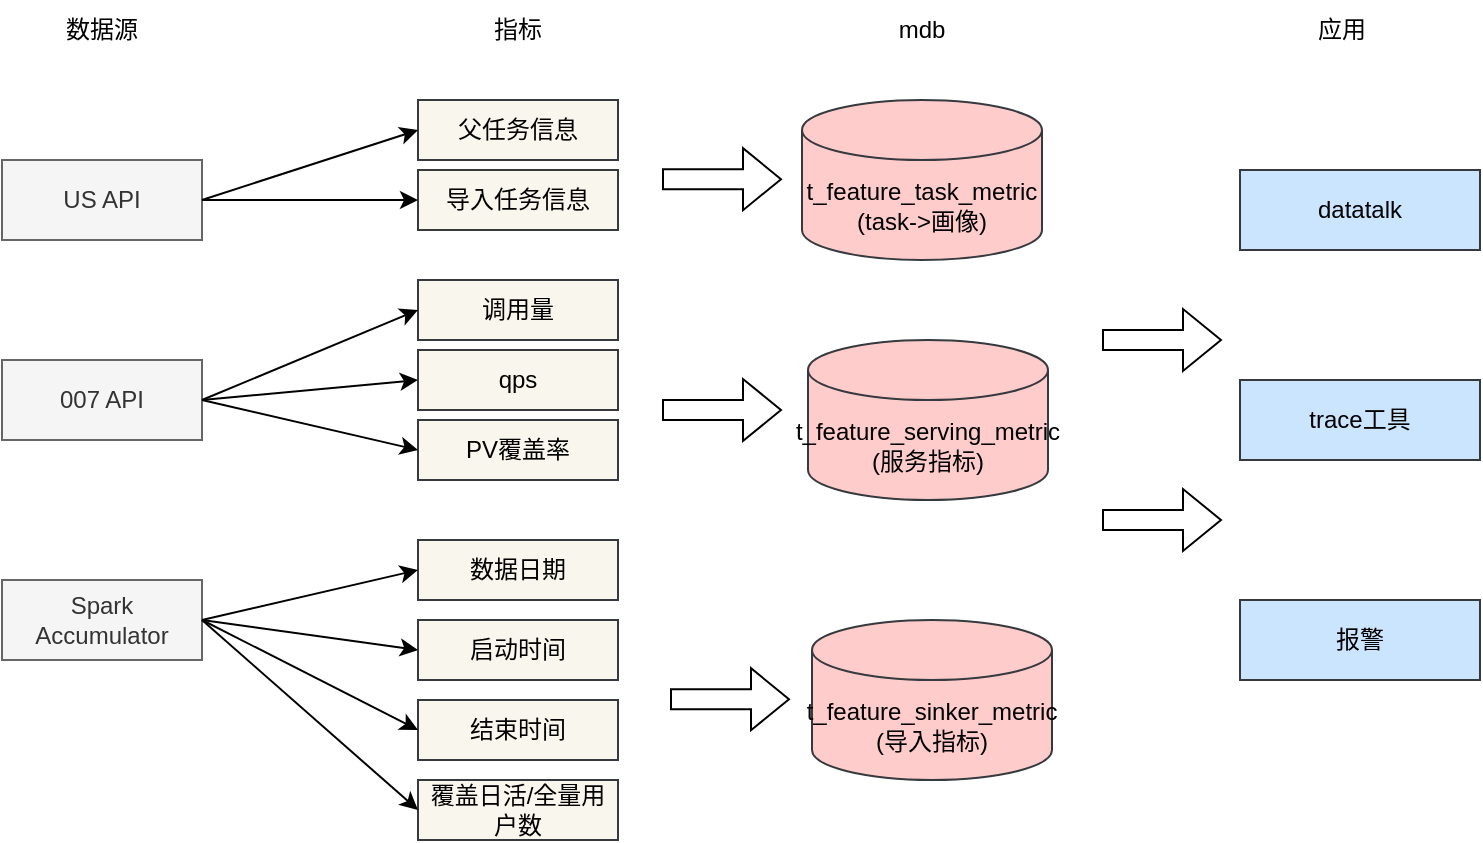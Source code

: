 <mxfile version="20.6.2" type="github">
  <diagram id="jmeEmhfH7iUx4JLUc-kk" name="第 1 页">
    <mxGraphModel dx="990" dy="647" grid="1" gridSize="10" guides="1" tooltips="1" connect="1" arrows="1" fold="1" page="1" pageScale="1" pageWidth="827" pageHeight="1169" math="0" shadow="0">
      <root>
        <mxCell id="0" />
        <mxCell id="1" parent="0" />
        <mxCell id="z4WP8-rPVsqNJwnUWpFT-1" value="数据源" style="text;html=1;strokeColor=none;fillColor=none;align=center;verticalAlign=middle;whiteSpace=wrap;rounded=0;" vertex="1" parent="1">
          <mxGeometry x="90" y="220" width="80" height="30" as="geometry" />
        </mxCell>
        <mxCell id="z4WP8-rPVsqNJwnUWpFT-2" value="US API" style="rounded=0;whiteSpace=wrap;html=1;fillColor=#f5f5f5;fontColor=#333333;strokeColor=#666666;" vertex="1" parent="1">
          <mxGeometry x="80" y="300" width="100" height="40" as="geometry" />
        </mxCell>
        <mxCell id="z4WP8-rPVsqNJwnUWpFT-3" value="007 API" style="rounded=0;whiteSpace=wrap;html=1;fillColor=#f5f5f5;fontColor=#333333;strokeColor=#666666;" vertex="1" parent="1">
          <mxGeometry x="80" y="400" width="100" height="40" as="geometry" />
        </mxCell>
        <mxCell id="z4WP8-rPVsqNJwnUWpFT-4" value="Spark Accumulator" style="rounded=0;whiteSpace=wrap;html=1;fillColor=#f5f5f5;fontColor=#333333;strokeColor=#666666;" vertex="1" parent="1">
          <mxGeometry x="80" y="510" width="100" height="40" as="geometry" />
        </mxCell>
        <mxCell id="z4WP8-rPVsqNJwnUWpFT-5" value="指标" style="text;html=1;strokeColor=none;fillColor=none;align=center;verticalAlign=middle;whiteSpace=wrap;rounded=0;" vertex="1" parent="1">
          <mxGeometry x="298" y="220" width="80" height="30" as="geometry" />
        </mxCell>
        <mxCell id="z4WP8-rPVsqNJwnUWpFT-6" value="mdb" style="text;html=1;strokeColor=none;fillColor=none;align=center;verticalAlign=middle;whiteSpace=wrap;rounded=0;" vertex="1" parent="1">
          <mxGeometry x="500" y="220" width="80" height="30" as="geometry" />
        </mxCell>
        <mxCell id="z4WP8-rPVsqNJwnUWpFT-7" value="t_feature_task_metric&lt;br&gt;(task-&amp;gt;画像)" style="shape=cylinder3;whiteSpace=wrap;html=1;boundedLbl=1;backgroundOutline=1;size=15;fillColor=#ffcccc;strokeColor=#36393d;" vertex="1" parent="1">
          <mxGeometry x="480" y="270" width="120" height="80" as="geometry" />
        </mxCell>
        <mxCell id="z4WP8-rPVsqNJwnUWpFT-9" value="父任务信息" style="rounded=0;whiteSpace=wrap;html=1;fillColor=#f9f7ed;strokeColor=#36393d;" vertex="1" parent="1">
          <mxGeometry x="288" y="270" width="100" height="30" as="geometry" />
        </mxCell>
        <mxCell id="z4WP8-rPVsqNJwnUWpFT-10" value="调用量" style="rounded=0;whiteSpace=wrap;html=1;fillColor=#f9f7ed;strokeColor=#36393d;" vertex="1" parent="1">
          <mxGeometry x="288" y="360" width="100" height="30" as="geometry" />
        </mxCell>
        <mxCell id="z4WP8-rPVsqNJwnUWpFT-11" value="qps" style="rounded=0;whiteSpace=wrap;html=1;fillColor=#f9f7ed;strokeColor=#36393d;" vertex="1" parent="1">
          <mxGeometry x="288" y="395" width="100" height="30" as="geometry" />
        </mxCell>
        <mxCell id="z4WP8-rPVsqNJwnUWpFT-12" value="PV覆盖率" style="rounded=0;whiteSpace=wrap;html=1;fillColor=#f9f7ed;strokeColor=#36393d;" vertex="1" parent="1">
          <mxGeometry x="288" y="430" width="100" height="30" as="geometry" />
        </mxCell>
        <mxCell id="z4WP8-rPVsqNJwnUWpFT-13" value="数据日期" style="rounded=0;whiteSpace=wrap;html=1;fillColor=#f9f7ed;strokeColor=#36393d;" vertex="1" parent="1">
          <mxGeometry x="288" y="490" width="100" height="30" as="geometry" />
        </mxCell>
        <mxCell id="z4WP8-rPVsqNJwnUWpFT-14" value="启动时间" style="rounded=0;whiteSpace=wrap;html=1;fillColor=#f9f7ed;strokeColor=#36393d;" vertex="1" parent="1">
          <mxGeometry x="288" y="530" width="100" height="30" as="geometry" />
        </mxCell>
        <mxCell id="z4WP8-rPVsqNJwnUWpFT-15" value="结束时间" style="rounded=0;whiteSpace=wrap;html=1;fillColor=#f9f7ed;strokeColor=#36393d;" vertex="1" parent="1">
          <mxGeometry x="288" y="570" width="100" height="30" as="geometry" />
        </mxCell>
        <mxCell id="z4WP8-rPVsqNJwnUWpFT-16" value="覆盖日活/全量用户数" style="rounded=0;whiteSpace=wrap;html=1;fillColor=#f9f7ed;strokeColor=#36393d;" vertex="1" parent="1">
          <mxGeometry x="288" y="610" width="100" height="30" as="geometry" />
        </mxCell>
        <mxCell id="z4WP8-rPVsqNJwnUWpFT-17" value="" style="endArrow=classic;html=1;rounded=0;entryX=0;entryY=0.5;entryDx=0;entryDy=0;exitX=1;exitY=0.5;exitDx=0;exitDy=0;" edge="1" parent="1" source="z4WP8-rPVsqNJwnUWpFT-2" target="z4WP8-rPVsqNJwnUWpFT-9">
          <mxGeometry width="50" height="50" relative="1" as="geometry">
            <mxPoint x="200" y="390" as="sourcePoint" />
            <mxPoint x="250" y="340" as="targetPoint" />
          </mxGeometry>
        </mxCell>
        <mxCell id="z4WP8-rPVsqNJwnUWpFT-18" value="导入任务信息" style="rounded=0;whiteSpace=wrap;html=1;fillColor=#f9f7ed;strokeColor=#36393d;" vertex="1" parent="1">
          <mxGeometry x="288" y="305" width="100" height="30" as="geometry" />
        </mxCell>
        <mxCell id="z4WP8-rPVsqNJwnUWpFT-19" value="" style="endArrow=classic;html=1;rounded=0;entryX=0;entryY=0.5;entryDx=0;entryDy=0;" edge="1" parent="1" target="z4WP8-rPVsqNJwnUWpFT-18">
          <mxGeometry width="50" height="50" relative="1" as="geometry">
            <mxPoint x="180" y="320" as="sourcePoint" />
            <mxPoint x="280" y="295" as="targetPoint" />
          </mxGeometry>
        </mxCell>
        <mxCell id="z4WP8-rPVsqNJwnUWpFT-20" value="t_feature_serving_metric&lt;br&gt;(服务指标)" style="shape=cylinder3;whiteSpace=wrap;html=1;boundedLbl=1;backgroundOutline=1;size=15;fillColor=#ffcccc;strokeColor=#36393d;" vertex="1" parent="1">
          <mxGeometry x="483" y="390" width="120" height="80" as="geometry" />
        </mxCell>
        <mxCell id="z4WP8-rPVsqNJwnUWpFT-21" value="t_feature_sinker_metric&lt;br&gt;(导入指标)" style="shape=cylinder3;whiteSpace=wrap;html=1;boundedLbl=1;backgroundOutline=1;size=15;fillColor=#ffcccc;strokeColor=#36393d;" vertex="1" parent="1">
          <mxGeometry x="485" y="530" width="120" height="80" as="geometry" />
        </mxCell>
        <mxCell id="z4WP8-rPVsqNJwnUWpFT-22" value="" style="endArrow=classic;html=1;rounded=0;entryX=0;entryY=0.5;entryDx=0;entryDy=0;exitX=1;exitY=0.5;exitDx=0;exitDy=0;" edge="1" parent="1" source="z4WP8-rPVsqNJwnUWpFT-3" target="z4WP8-rPVsqNJwnUWpFT-10">
          <mxGeometry width="50" height="50" relative="1" as="geometry">
            <mxPoint x="190" y="330" as="sourcePoint" />
            <mxPoint x="298" y="330" as="targetPoint" />
          </mxGeometry>
        </mxCell>
        <mxCell id="z4WP8-rPVsqNJwnUWpFT-23" value="" style="endArrow=classic;html=1;rounded=0;entryX=0;entryY=0.5;entryDx=0;entryDy=0;exitX=1;exitY=0.5;exitDx=0;exitDy=0;" edge="1" parent="1" source="z4WP8-rPVsqNJwnUWpFT-3" target="z4WP8-rPVsqNJwnUWpFT-11">
          <mxGeometry width="50" height="50" relative="1" as="geometry">
            <mxPoint x="190" y="430" as="sourcePoint" />
            <mxPoint x="298" y="385" as="targetPoint" />
          </mxGeometry>
        </mxCell>
        <mxCell id="z4WP8-rPVsqNJwnUWpFT-24" value="" style="endArrow=classic;html=1;rounded=0;entryX=0;entryY=0.5;entryDx=0;entryDy=0;exitX=1;exitY=0.5;exitDx=0;exitDy=0;" edge="1" parent="1" source="z4WP8-rPVsqNJwnUWpFT-3" target="z4WP8-rPVsqNJwnUWpFT-12">
          <mxGeometry width="50" height="50" relative="1" as="geometry">
            <mxPoint x="190" y="430" as="sourcePoint" />
            <mxPoint x="298" y="420" as="targetPoint" />
          </mxGeometry>
        </mxCell>
        <mxCell id="z4WP8-rPVsqNJwnUWpFT-25" value="" style="endArrow=classic;html=1;rounded=0;entryX=0;entryY=0.5;entryDx=0;entryDy=0;exitX=1;exitY=0.5;exitDx=0;exitDy=0;" edge="1" parent="1" source="z4WP8-rPVsqNJwnUWpFT-4" target="z4WP8-rPVsqNJwnUWpFT-13">
          <mxGeometry width="50" height="50" relative="1" as="geometry">
            <mxPoint x="190" y="430" as="sourcePoint" />
            <mxPoint x="298" y="455" as="targetPoint" />
          </mxGeometry>
        </mxCell>
        <mxCell id="z4WP8-rPVsqNJwnUWpFT-26" value="" style="endArrow=classic;html=1;rounded=0;entryX=0;entryY=0.5;entryDx=0;entryDy=0;exitX=1;exitY=0.5;exitDx=0;exitDy=0;" edge="1" parent="1" source="z4WP8-rPVsqNJwnUWpFT-4" target="z4WP8-rPVsqNJwnUWpFT-14">
          <mxGeometry width="50" height="50" relative="1" as="geometry">
            <mxPoint x="200" y="440" as="sourcePoint" />
            <mxPoint x="308" y="465" as="targetPoint" />
          </mxGeometry>
        </mxCell>
        <mxCell id="z4WP8-rPVsqNJwnUWpFT-27" value="" style="endArrow=classic;html=1;rounded=0;entryX=0;entryY=0.5;entryDx=0;entryDy=0;exitX=1;exitY=0.5;exitDx=0;exitDy=0;" edge="1" parent="1" source="z4WP8-rPVsqNJwnUWpFT-4" target="z4WP8-rPVsqNJwnUWpFT-15">
          <mxGeometry width="50" height="50" relative="1" as="geometry">
            <mxPoint x="190" y="540" as="sourcePoint" />
            <mxPoint x="298" y="555" as="targetPoint" />
          </mxGeometry>
        </mxCell>
        <mxCell id="z4WP8-rPVsqNJwnUWpFT-28" value="" style="endArrow=classic;html=1;rounded=0;entryX=0;entryY=0.5;entryDx=0;entryDy=0;exitX=1;exitY=0.5;exitDx=0;exitDy=0;" edge="1" parent="1" source="z4WP8-rPVsqNJwnUWpFT-4" target="z4WP8-rPVsqNJwnUWpFT-16">
          <mxGeometry width="50" height="50" relative="1" as="geometry">
            <mxPoint x="200" y="550" as="sourcePoint" />
            <mxPoint x="308" y="565" as="targetPoint" />
          </mxGeometry>
        </mxCell>
        <mxCell id="z4WP8-rPVsqNJwnUWpFT-29" value="应用" style="text;html=1;strokeColor=none;fillColor=none;align=center;verticalAlign=middle;whiteSpace=wrap;rounded=0;" vertex="1" parent="1">
          <mxGeometry x="710" y="220" width="80" height="30" as="geometry" />
        </mxCell>
        <mxCell id="z4WP8-rPVsqNJwnUWpFT-30" value="datatalk" style="rounded=0;whiteSpace=wrap;html=1;fillColor=#cce5ff;strokeColor=#36393d;" vertex="1" parent="1">
          <mxGeometry x="699" y="305" width="120" height="40" as="geometry" />
        </mxCell>
        <mxCell id="z4WP8-rPVsqNJwnUWpFT-32" value="trace工具" style="rounded=0;whiteSpace=wrap;html=1;fillColor=#cce5ff;strokeColor=#36393d;" vertex="1" parent="1">
          <mxGeometry x="699" y="410" width="120" height="40" as="geometry" />
        </mxCell>
        <mxCell id="z4WP8-rPVsqNJwnUWpFT-33" value="报警" style="rounded=0;whiteSpace=wrap;html=1;fillColor=#cce5ff;strokeColor=#36393d;" vertex="1" parent="1">
          <mxGeometry x="699" y="520" width="120" height="40" as="geometry" />
        </mxCell>
        <mxCell id="z4WP8-rPVsqNJwnUWpFT-34" value="" style="shape=flexArrow;endArrow=classic;html=1;rounded=0;" edge="1" parent="1">
          <mxGeometry width="50" height="50" relative="1" as="geometry">
            <mxPoint x="630" y="390" as="sourcePoint" />
            <mxPoint x="690" y="390" as="targetPoint" />
          </mxGeometry>
        </mxCell>
        <mxCell id="z4WP8-rPVsqNJwnUWpFT-35" value="" style="shape=flexArrow;endArrow=classic;html=1;rounded=0;" edge="1" parent="1">
          <mxGeometry width="50" height="50" relative="1" as="geometry">
            <mxPoint x="630" y="480" as="sourcePoint" />
            <mxPoint x="690" y="480" as="targetPoint" />
          </mxGeometry>
        </mxCell>
        <mxCell id="z4WP8-rPVsqNJwnUWpFT-36" value="" style="shape=flexArrow;endArrow=classic;html=1;rounded=0;" edge="1" parent="1">
          <mxGeometry width="50" height="50" relative="1" as="geometry">
            <mxPoint x="410" y="309.6" as="sourcePoint" />
            <mxPoint x="470" y="309.6" as="targetPoint" />
          </mxGeometry>
        </mxCell>
        <mxCell id="z4WP8-rPVsqNJwnUWpFT-37" value="" style="shape=flexArrow;endArrow=classic;html=1;rounded=0;" edge="1" parent="1">
          <mxGeometry width="50" height="50" relative="1" as="geometry">
            <mxPoint x="410" y="425" as="sourcePoint" />
            <mxPoint x="470" y="425" as="targetPoint" />
          </mxGeometry>
        </mxCell>
        <mxCell id="z4WP8-rPVsqNJwnUWpFT-38" value="" style="shape=flexArrow;endArrow=classic;html=1;rounded=0;" edge="1" parent="1">
          <mxGeometry width="50" height="50" relative="1" as="geometry">
            <mxPoint x="414" y="569.6" as="sourcePoint" />
            <mxPoint x="474" y="569.6" as="targetPoint" />
          </mxGeometry>
        </mxCell>
      </root>
    </mxGraphModel>
  </diagram>
</mxfile>
